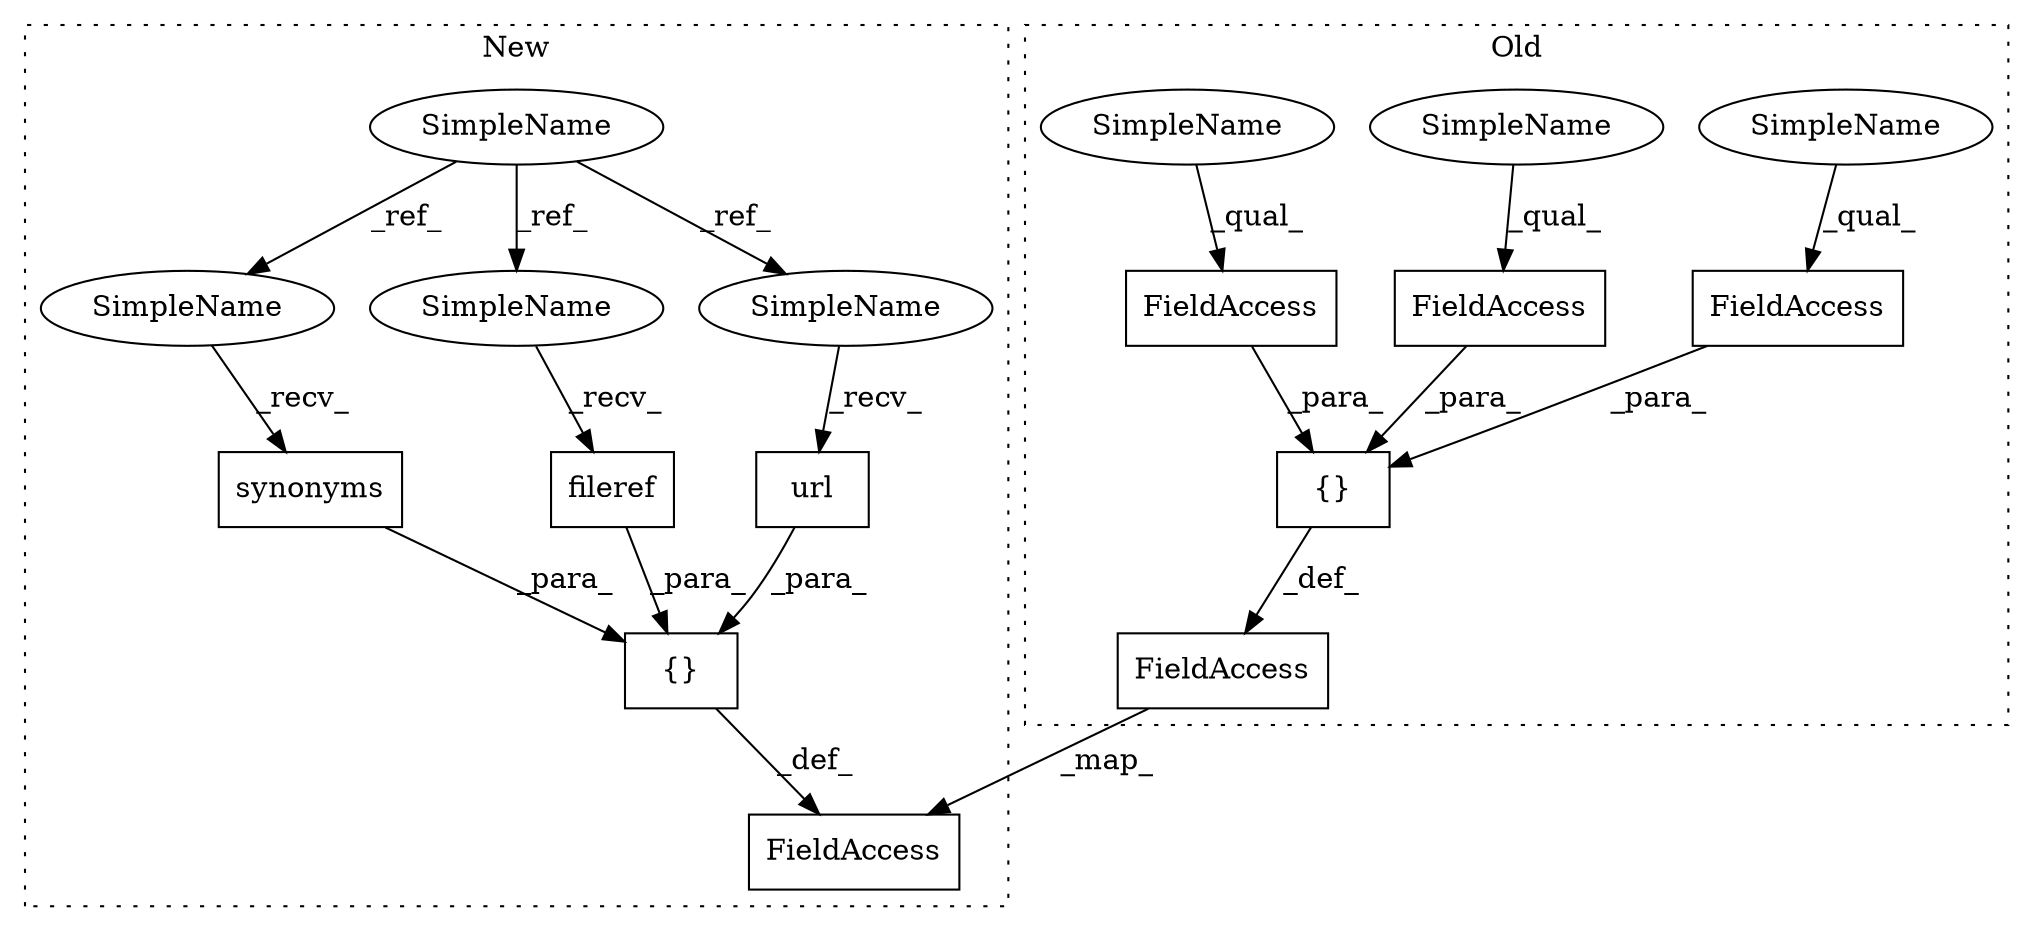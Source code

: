digraph G {
subgraph cluster0 {
1 [label="{}" a="4" s="1469,1600" l="1,1" shape="box"];
5 [label="FieldAccess" a="22" s="1607" l="24" shape="box"];
7 [label="FieldAccess" a="22" s="1534" l="19" shape="box"];
9 [label="FieldAccess" a="22" s="1490" l="23" shape="box"];
10 [label="FieldAccess" a="22" s="1579" l="21" shape="box"];
15 [label="SimpleName" a="42" s="1490" l="15" shape="ellipse"];
16 [label="SimpleName" a="42" s="1579" l="15" shape="ellipse"];
17 [label="SimpleName" a="42" s="1534" l="15" shape="ellipse"];
label = "Old";
style="dotted";
}
subgraph cluster1 {
2 [label="url" a="32" s="1486" l="5" shape="box"];
3 [label="{}" a="4" s="1469,1612" l="1,1" shape="box"];
4 [label="FieldAccess" a="22" s="1619" l="24" shape="box"];
6 [label="synonyms" a="32" s="1578" l="10" shape="box"];
8 [label="SimpleName" a="42" s="522" l="15" shape="ellipse"];
11 [label="fileref" a="32" s="1508" l="9" shape="box"];
12 [label="SimpleName" a="42" s="1562" l="15" shape="ellipse"];
13 [label="SimpleName" a="42" s="1492" l="15" shape="ellipse"];
14 [label="SimpleName" a="42" s="1470" l="15" shape="ellipse"];
label = "New";
style="dotted";
}
1 -> 5 [label="_def_"];
2 -> 3 [label="_para_"];
3 -> 4 [label="_def_"];
5 -> 4 [label="_map_"];
6 -> 3 [label="_para_"];
7 -> 1 [label="_para_"];
8 -> 13 [label="_ref_"];
8 -> 14 [label="_ref_"];
8 -> 12 [label="_ref_"];
9 -> 1 [label="_para_"];
10 -> 1 [label="_para_"];
11 -> 3 [label="_para_"];
12 -> 6 [label="_recv_"];
13 -> 11 [label="_recv_"];
14 -> 2 [label="_recv_"];
15 -> 9 [label="_qual_"];
16 -> 10 [label="_qual_"];
17 -> 7 [label="_qual_"];
}